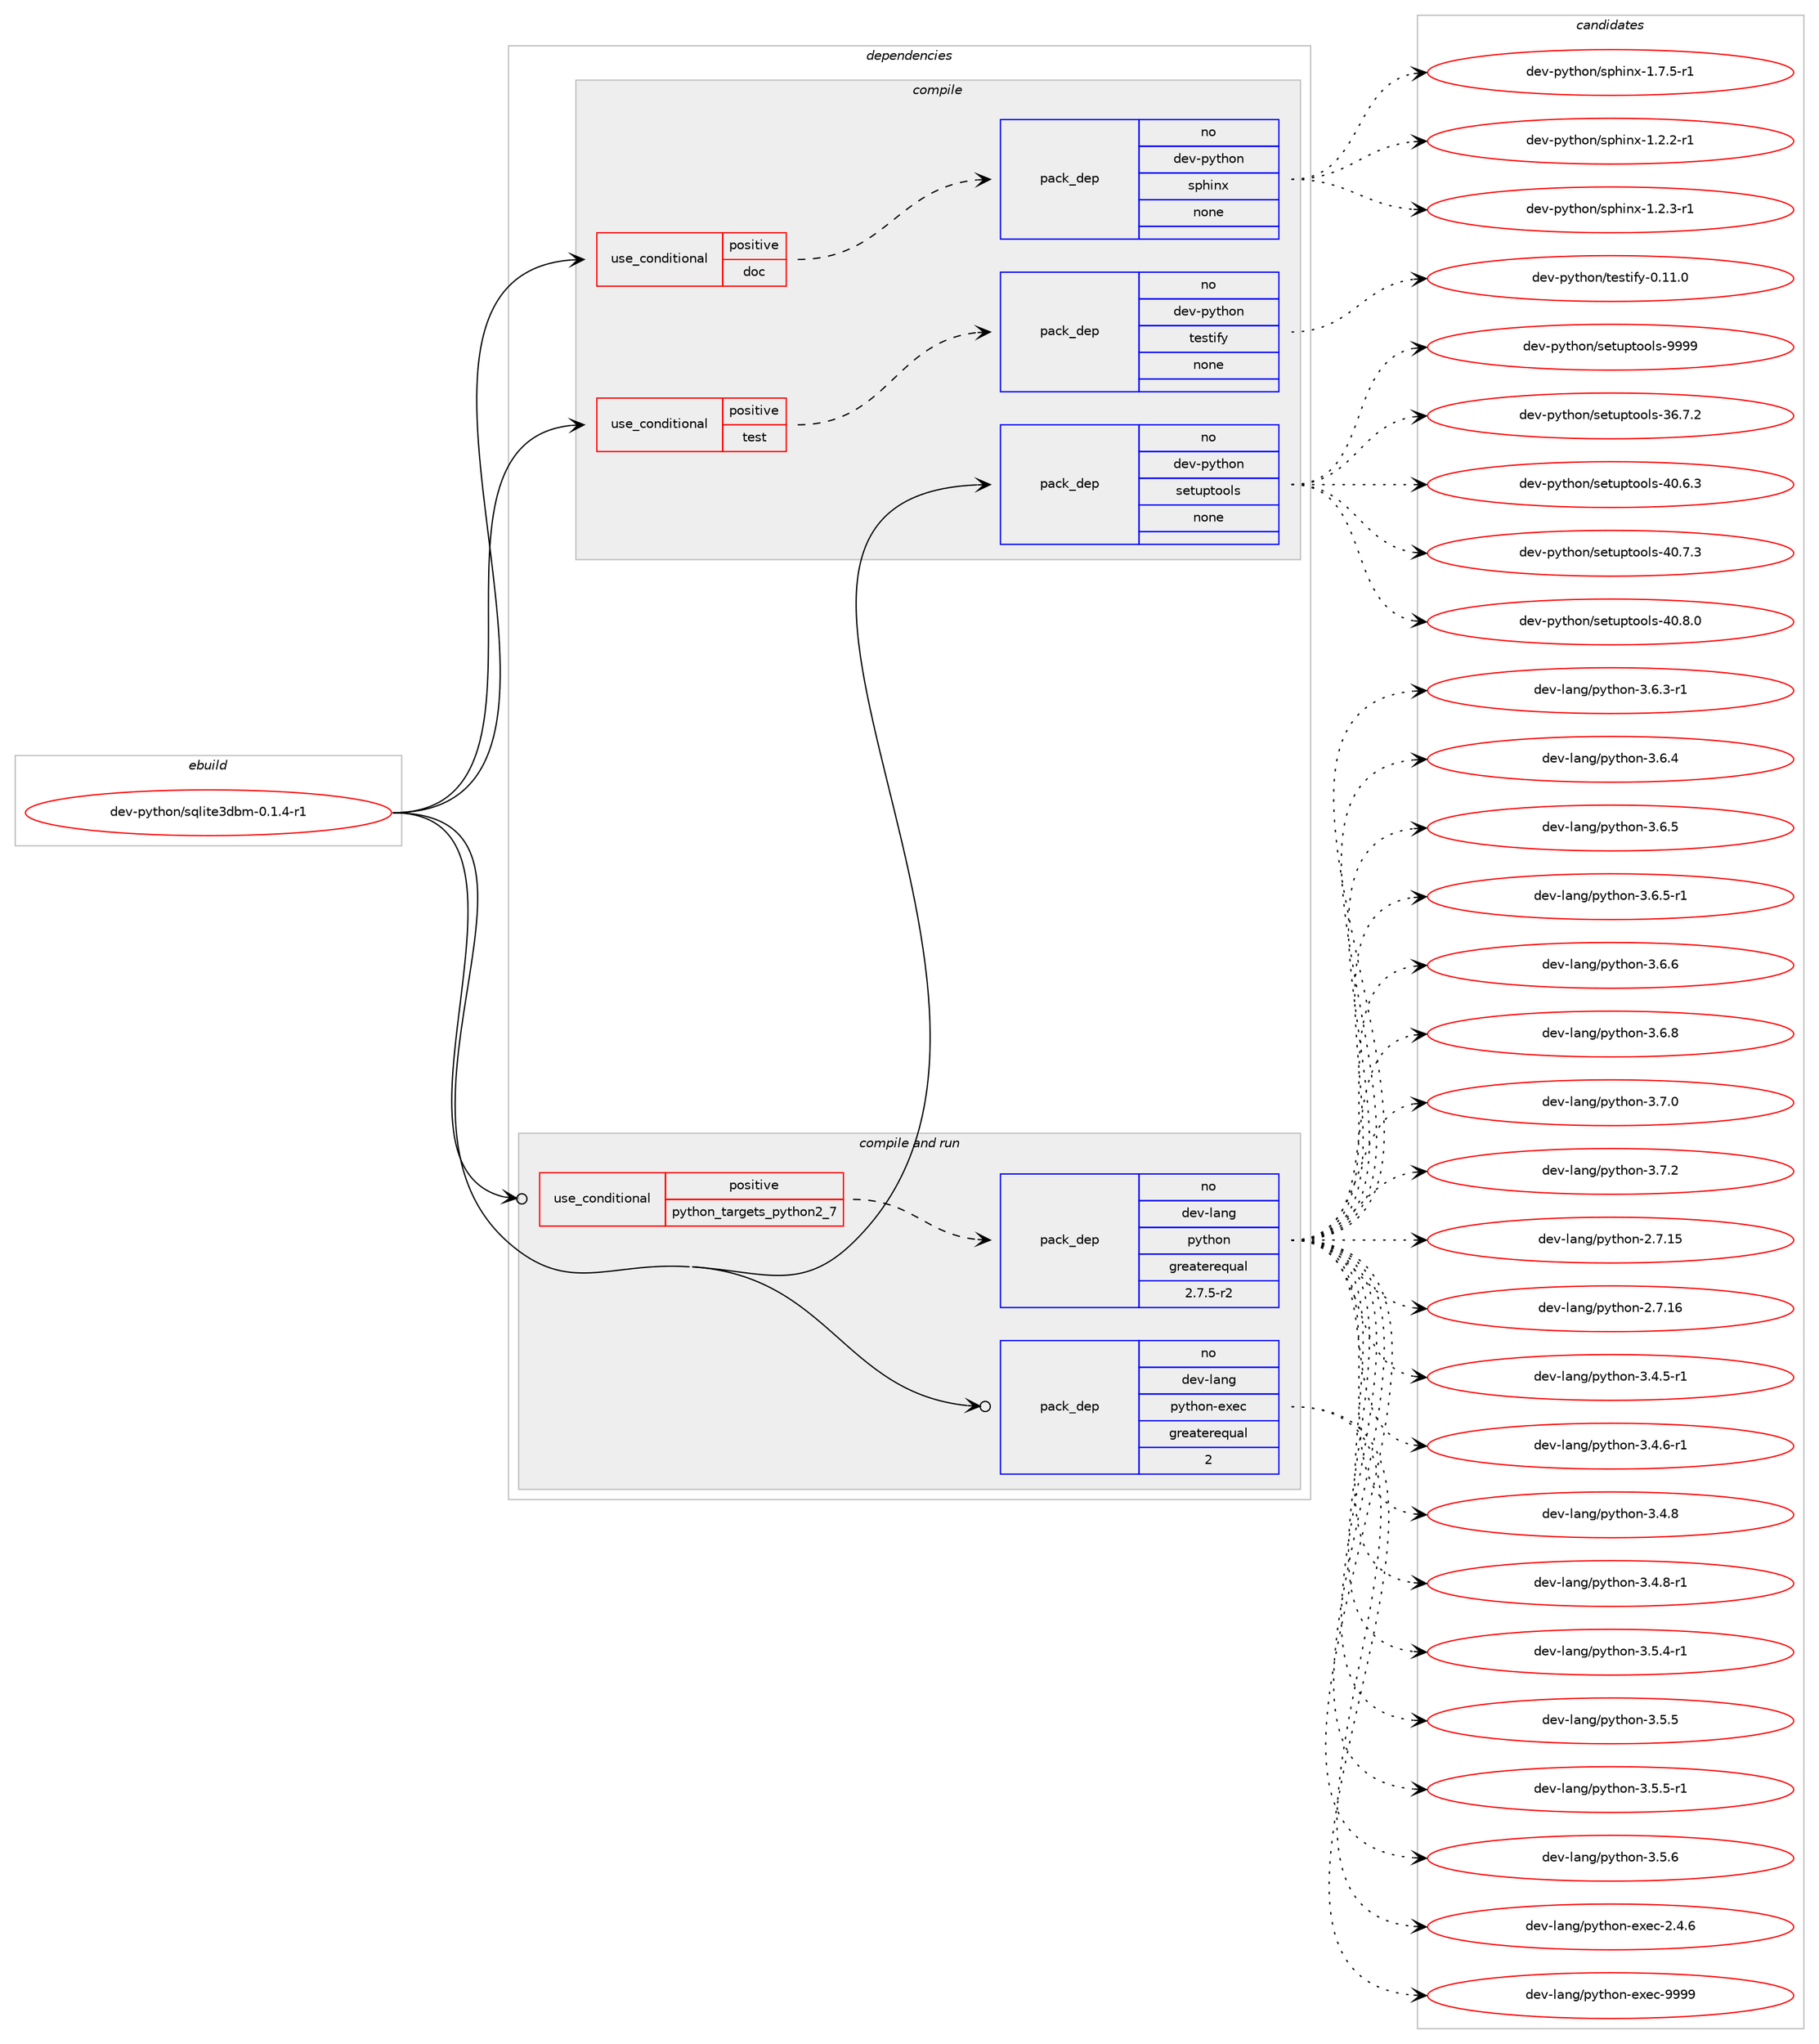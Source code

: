 digraph prolog {

# *************
# Graph options
# *************

newrank=true;
concentrate=true;
compound=true;
graph [rankdir=LR,fontname=Helvetica,fontsize=10,ranksep=1.5];#, ranksep=2.5, nodesep=0.2];
edge  [arrowhead=vee];
node  [fontname=Helvetica,fontsize=10];

# **********
# The ebuild
# **********

subgraph cluster_leftcol {
color=gray;
rank=same;
label=<<i>ebuild</i>>;
id [label="dev-python/sqlite3dbm-0.1.4-r1", color=red, width=4, href="../dev-python/sqlite3dbm-0.1.4-r1.svg"];
}

# ****************
# The dependencies
# ****************

subgraph cluster_midcol {
color=gray;
label=<<i>dependencies</i>>;
subgraph cluster_compile {
fillcolor="#eeeeee";
style=filled;
label=<<i>compile</i>>;
subgraph cond385203 {
dependency1442965 [label=<<TABLE BORDER="0" CELLBORDER="1" CELLSPACING="0" CELLPADDING="4"><TR><TD ROWSPAN="3" CELLPADDING="10">use_conditional</TD></TR><TR><TD>positive</TD></TR><TR><TD>doc</TD></TR></TABLE>>, shape=none, color=red];
subgraph pack1034400 {
dependency1442966 [label=<<TABLE BORDER="0" CELLBORDER="1" CELLSPACING="0" CELLPADDING="4" WIDTH="220"><TR><TD ROWSPAN="6" CELLPADDING="30">pack_dep</TD></TR><TR><TD WIDTH="110">no</TD></TR><TR><TD>dev-python</TD></TR><TR><TD>sphinx</TD></TR><TR><TD>none</TD></TR><TR><TD></TD></TR></TABLE>>, shape=none, color=blue];
}
dependency1442965:e -> dependency1442966:w [weight=20,style="dashed",arrowhead="vee"];
}
id:e -> dependency1442965:w [weight=20,style="solid",arrowhead="vee"];
subgraph cond385204 {
dependency1442967 [label=<<TABLE BORDER="0" CELLBORDER="1" CELLSPACING="0" CELLPADDING="4"><TR><TD ROWSPAN="3" CELLPADDING="10">use_conditional</TD></TR><TR><TD>positive</TD></TR><TR><TD>test</TD></TR></TABLE>>, shape=none, color=red];
subgraph pack1034401 {
dependency1442968 [label=<<TABLE BORDER="0" CELLBORDER="1" CELLSPACING="0" CELLPADDING="4" WIDTH="220"><TR><TD ROWSPAN="6" CELLPADDING="30">pack_dep</TD></TR><TR><TD WIDTH="110">no</TD></TR><TR><TD>dev-python</TD></TR><TR><TD>testify</TD></TR><TR><TD>none</TD></TR><TR><TD></TD></TR></TABLE>>, shape=none, color=blue];
}
dependency1442967:e -> dependency1442968:w [weight=20,style="dashed",arrowhead="vee"];
}
id:e -> dependency1442967:w [weight=20,style="solid",arrowhead="vee"];
subgraph pack1034402 {
dependency1442969 [label=<<TABLE BORDER="0" CELLBORDER="1" CELLSPACING="0" CELLPADDING="4" WIDTH="220"><TR><TD ROWSPAN="6" CELLPADDING="30">pack_dep</TD></TR><TR><TD WIDTH="110">no</TD></TR><TR><TD>dev-python</TD></TR><TR><TD>setuptools</TD></TR><TR><TD>none</TD></TR><TR><TD></TD></TR></TABLE>>, shape=none, color=blue];
}
id:e -> dependency1442969:w [weight=20,style="solid",arrowhead="vee"];
}
subgraph cluster_compileandrun {
fillcolor="#eeeeee";
style=filled;
label=<<i>compile and run</i>>;
subgraph cond385205 {
dependency1442970 [label=<<TABLE BORDER="0" CELLBORDER="1" CELLSPACING="0" CELLPADDING="4"><TR><TD ROWSPAN="3" CELLPADDING="10">use_conditional</TD></TR><TR><TD>positive</TD></TR><TR><TD>python_targets_python2_7</TD></TR></TABLE>>, shape=none, color=red];
subgraph pack1034403 {
dependency1442971 [label=<<TABLE BORDER="0" CELLBORDER="1" CELLSPACING="0" CELLPADDING="4" WIDTH="220"><TR><TD ROWSPAN="6" CELLPADDING="30">pack_dep</TD></TR><TR><TD WIDTH="110">no</TD></TR><TR><TD>dev-lang</TD></TR><TR><TD>python</TD></TR><TR><TD>greaterequal</TD></TR><TR><TD>2.7.5-r2</TD></TR></TABLE>>, shape=none, color=blue];
}
dependency1442970:e -> dependency1442971:w [weight=20,style="dashed",arrowhead="vee"];
}
id:e -> dependency1442970:w [weight=20,style="solid",arrowhead="odotvee"];
subgraph pack1034404 {
dependency1442972 [label=<<TABLE BORDER="0" CELLBORDER="1" CELLSPACING="0" CELLPADDING="4" WIDTH="220"><TR><TD ROWSPAN="6" CELLPADDING="30">pack_dep</TD></TR><TR><TD WIDTH="110">no</TD></TR><TR><TD>dev-lang</TD></TR><TR><TD>python-exec</TD></TR><TR><TD>greaterequal</TD></TR><TR><TD>2</TD></TR></TABLE>>, shape=none, color=blue];
}
id:e -> dependency1442972:w [weight=20,style="solid",arrowhead="odotvee"];
}
subgraph cluster_run {
fillcolor="#eeeeee";
style=filled;
label=<<i>run</i>>;
}
}

# **************
# The candidates
# **************

subgraph cluster_choices {
rank=same;
color=gray;
label=<<i>candidates</i>>;

subgraph choice1034400 {
color=black;
nodesep=1;
choice10010111845112121116104111110471151121041051101204549465046504511449 [label="dev-python/sphinx-1.2.2-r1", color=red, width=4,href="../dev-python/sphinx-1.2.2-r1.svg"];
choice10010111845112121116104111110471151121041051101204549465046514511449 [label="dev-python/sphinx-1.2.3-r1", color=red, width=4,href="../dev-python/sphinx-1.2.3-r1.svg"];
choice10010111845112121116104111110471151121041051101204549465546534511449 [label="dev-python/sphinx-1.7.5-r1", color=red, width=4,href="../dev-python/sphinx-1.7.5-r1.svg"];
dependency1442966:e -> choice10010111845112121116104111110471151121041051101204549465046504511449:w [style=dotted,weight="100"];
dependency1442966:e -> choice10010111845112121116104111110471151121041051101204549465046514511449:w [style=dotted,weight="100"];
dependency1442966:e -> choice10010111845112121116104111110471151121041051101204549465546534511449:w [style=dotted,weight="100"];
}
subgraph choice1034401 {
color=black;
nodesep=1;
choice100101118451121211161041111104711610111511610510212145484649494648 [label="dev-python/testify-0.11.0", color=red, width=4,href="../dev-python/testify-0.11.0.svg"];
dependency1442968:e -> choice100101118451121211161041111104711610111511610510212145484649494648:w [style=dotted,weight="100"];
}
subgraph choice1034402 {
color=black;
nodesep=1;
choice100101118451121211161041111104711510111611711211611111110811545515446554650 [label="dev-python/setuptools-36.7.2", color=red, width=4,href="../dev-python/setuptools-36.7.2.svg"];
choice100101118451121211161041111104711510111611711211611111110811545524846544651 [label="dev-python/setuptools-40.6.3", color=red, width=4,href="../dev-python/setuptools-40.6.3.svg"];
choice100101118451121211161041111104711510111611711211611111110811545524846554651 [label="dev-python/setuptools-40.7.3", color=red, width=4,href="../dev-python/setuptools-40.7.3.svg"];
choice100101118451121211161041111104711510111611711211611111110811545524846564648 [label="dev-python/setuptools-40.8.0", color=red, width=4,href="../dev-python/setuptools-40.8.0.svg"];
choice10010111845112121116104111110471151011161171121161111111081154557575757 [label="dev-python/setuptools-9999", color=red, width=4,href="../dev-python/setuptools-9999.svg"];
dependency1442969:e -> choice100101118451121211161041111104711510111611711211611111110811545515446554650:w [style=dotted,weight="100"];
dependency1442969:e -> choice100101118451121211161041111104711510111611711211611111110811545524846544651:w [style=dotted,weight="100"];
dependency1442969:e -> choice100101118451121211161041111104711510111611711211611111110811545524846554651:w [style=dotted,weight="100"];
dependency1442969:e -> choice100101118451121211161041111104711510111611711211611111110811545524846564648:w [style=dotted,weight="100"];
dependency1442969:e -> choice10010111845112121116104111110471151011161171121161111111081154557575757:w [style=dotted,weight="100"];
}
subgraph choice1034403 {
color=black;
nodesep=1;
choice10010111845108971101034711212111610411111045504655464953 [label="dev-lang/python-2.7.15", color=red, width=4,href="../dev-lang/python-2.7.15.svg"];
choice10010111845108971101034711212111610411111045504655464954 [label="dev-lang/python-2.7.16", color=red, width=4,href="../dev-lang/python-2.7.16.svg"];
choice1001011184510897110103471121211161041111104551465246534511449 [label="dev-lang/python-3.4.5-r1", color=red, width=4,href="../dev-lang/python-3.4.5-r1.svg"];
choice1001011184510897110103471121211161041111104551465246544511449 [label="dev-lang/python-3.4.6-r1", color=red, width=4,href="../dev-lang/python-3.4.6-r1.svg"];
choice100101118451089711010347112121116104111110455146524656 [label="dev-lang/python-3.4.8", color=red, width=4,href="../dev-lang/python-3.4.8.svg"];
choice1001011184510897110103471121211161041111104551465246564511449 [label="dev-lang/python-3.4.8-r1", color=red, width=4,href="../dev-lang/python-3.4.8-r1.svg"];
choice1001011184510897110103471121211161041111104551465346524511449 [label="dev-lang/python-3.5.4-r1", color=red, width=4,href="../dev-lang/python-3.5.4-r1.svg"];
choice100101118451089711010347112121116104111110455146534653 [label="dev-lang/python-3.5.5", color=red, width=4,href="../dev-lang/python-3.5.5.svg"];
choice1001011184510897110103471121211161041111104551465346534511449 [label="dev-lang/python-3.5.5-r1", color=red, width=4,href="../dev-lang/python-3.5.5-r1.svg"];
choice100101118451089711010347112121116104111110455146534654 [label="dev-lang/python-3.5.6", color=red, width=4,href="../dev-lang/python-3.5.6.svg"];
choice1001011184510897110103471121211161041111104551465446514511449 [label="dev-lang/python-3.6.3-r1", color=red, width=4,href="../dev-lang/python-3.6.3-r1.svg"];
choice100101118451089711010347112121116104111110455146544652 [label="dev-lang/python-3.6.4", color=red, width=4,href="../dev-lang/python-3.6.4.svg"];
choice100101118451089711010347112121116104111110455146544653 [label="dev-lang/python-3.6.5", color=red, width=4,href="../dev-lang/python-3.6.5.svg"];
choice1001011184510897110103471121211161041111104551465446534511449 [label="dev-lang/python-3.6.5-r1", color=red, width=4,href="../dev-lang/python-3.6.5-r1.svg"];
choice100101118451089711010347112121116104111110455146544654 [label="dev-lang/python-3.6.6", color=red, width=4,href="../dev-lang/python-3.6.6.svg"];
choice100101118451089711010347112121116104111110455146544656 [label="dev-lang/python-3.6.8", color=red, width=4,href="../dev-lang/python-3.6.8.svg"];
choice100101118451089711010347112121116104111110455146554648 [label="dev-lang/python-3.7.0", color=red, width=4,href="../dev-lang/python-3.7.0.svg"];
choice100101118451089711010347112121116104111110455146554650 [label="dev-lang/python-3.7.2", color=red, width=4,href="../dev-lang/python-3.7.2.svg"];
dependency1442971:e -> choice10010111845108971101034711212111610411111045504655464953:w [style=dotted,weight="100"];
dependency1442971:e -> choice10010111845108971101034711212111610411111045504655464954:w [style=dotted,weight="100"];
dependency1442971:e -> choice1001011184510897110103471121211161041111104551465246534511449:w [style=dotted,weight="100"];
dependency1442971:e -> choice1001011184510897110103471121211161041111104551465246544511449:w [style=dotted,weight="100"];
dependency1442971:e -> choice100101118451089711010347112121116104111110455146524656:w [style=dotted,weight="100"];
dependency1442971:e -> choice1001011184510897110103471121211161041111104551465246564511449:w [style=dotted,weight="100"];
dependency1442971:e -> choice1001011184510897110103471121211161041111104551465346524511449:w [style=dotted,weight="100"];
dependency1442971:e -> choice100101118451089711010347112121116104111110455146534653:w [style=dotted,weight="100"];
dependency1442971:e -> choice1001011184510897110103471121211161041111104551465346534511449:w [style=dotted,weight="100"];
dependency1442971:e -> choice100101118451089711010347112121116104111110455146534654:w [style=dotted,weight="100"];
dependency1442971:e -> choice1001011184510897110103471121211161041111104551465446514511449:w [style=dotted,weight="100"];
dependency1442971:e -> choice100101118451089711010347112121116104111110455146544652:w [style=dotted,weight="100"];
dependency1442971:e -> choice100101118451089711010347112121116104111110455146544653:w [style=dotted,weight="100"];
dependency1442971:e -> choice1001011184510897110103471121211161041111104551465446534511449:w [style=dotted,weight="100"];
dependency1442971:e -> choice100101118451089711010347112121116104111110455146544654:w [style=dotted,weight="100"];
dependency1442971:e -> choice100101118451089711010347112121116104111110455146544656:w [style=dotted,weight="100"];
dependency1442971:e -> choice100101118451089711010347112121116104111110455146554648:w [style=dotted,weight="100"];
dependency1442971:e -> choice100101118451089711010347112121116104111110455146554650:w [style=dotted,weight="100"];
}
subgraph choice1034404 {
color=black;
nodesep=1;
choice1001011184510897110103471121211161041111104510112010199455046524654 [label="dev-lang/python-exec-2.4.6", color=red, width=4,href="../dev-lang/python-exec-2.4.6.svg"];
choice10010111845108971101034711212111610411111045101120101994557575757 [label="dev-lang/python-exec-9999", color=red, width=4,href="../dev-lang/python-exec-9999.svg"];
dependency1442972:e -> choice1001011184510897110103471121211161041111104510112010199455046524654:w [style=dotted,weight="100"];
dependency1442972:e -> choice10010111845108971101034711212111610411111045101120101994557575757:w [style=dotted,weight="100"];
}
}

}

